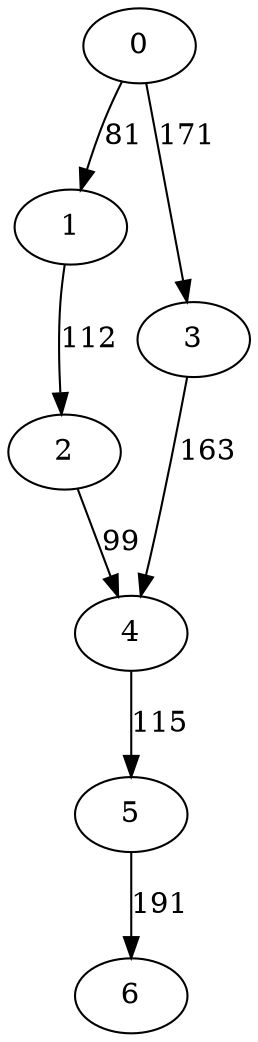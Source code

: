 digraph t10p2r5_17 {
0 -> 1 [ label = 81 ];
0 -> 3 [ label = 171 ];
1 -> 2 [ label = 112 ];
2 -> 4 [ label = 99 ];
3 -> 4 [ label = 163 ];
4 -> 5 [ label = 115 ];
5 -> 6 [ label = 191 ];
 }

